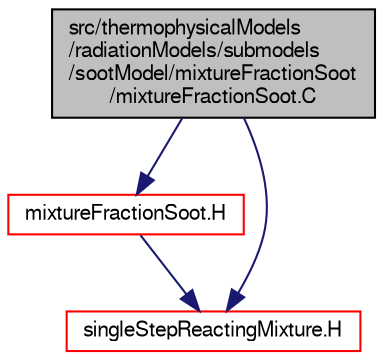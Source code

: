 digraph "src/thermophysicalModels/radiationModels/submodels/sootModel/mixtureFractionSoot/mixtureFractionSoot.C"
{
  bgcolor="transparent";
  edge [fontname="FreeSans",fontsize="10",labelfontname="FreeSans",labelfontsize="10"];
  node [fontname="FreeSans",fontsize="10",shape=record];
  Node0 [label="src/thermophysicalModels\l/radiationModels/submodels\l/sootModel/mixtureFractionSoot\l/mixtureFractionSoot.C",height=0.2,width=0.4,color="black", fillcolor="grey75", style="filled", fontcolor="black"];
  Node0 -> Node1 [color="midnightblue",fontsize="10",style="solid",fontname="FreeSans"];
  Node1 [label="mixtureFractionSoot.H",height=0.2,width=0.4,color="red",URL="$a16088.html"];
  Node1 -> Node307 [color="midnightblue",fontsize="10",style="solid",fontname="FreeSans"];
  Node307 [label="singleStepReactingMixture.H",height=0.2,width=0.4,color="red",URL="$a16199.html"];
  Node0 -> Node307 [color="midnightblue",fontsize="10",style="solid",fontname="FreeSans"];
}

